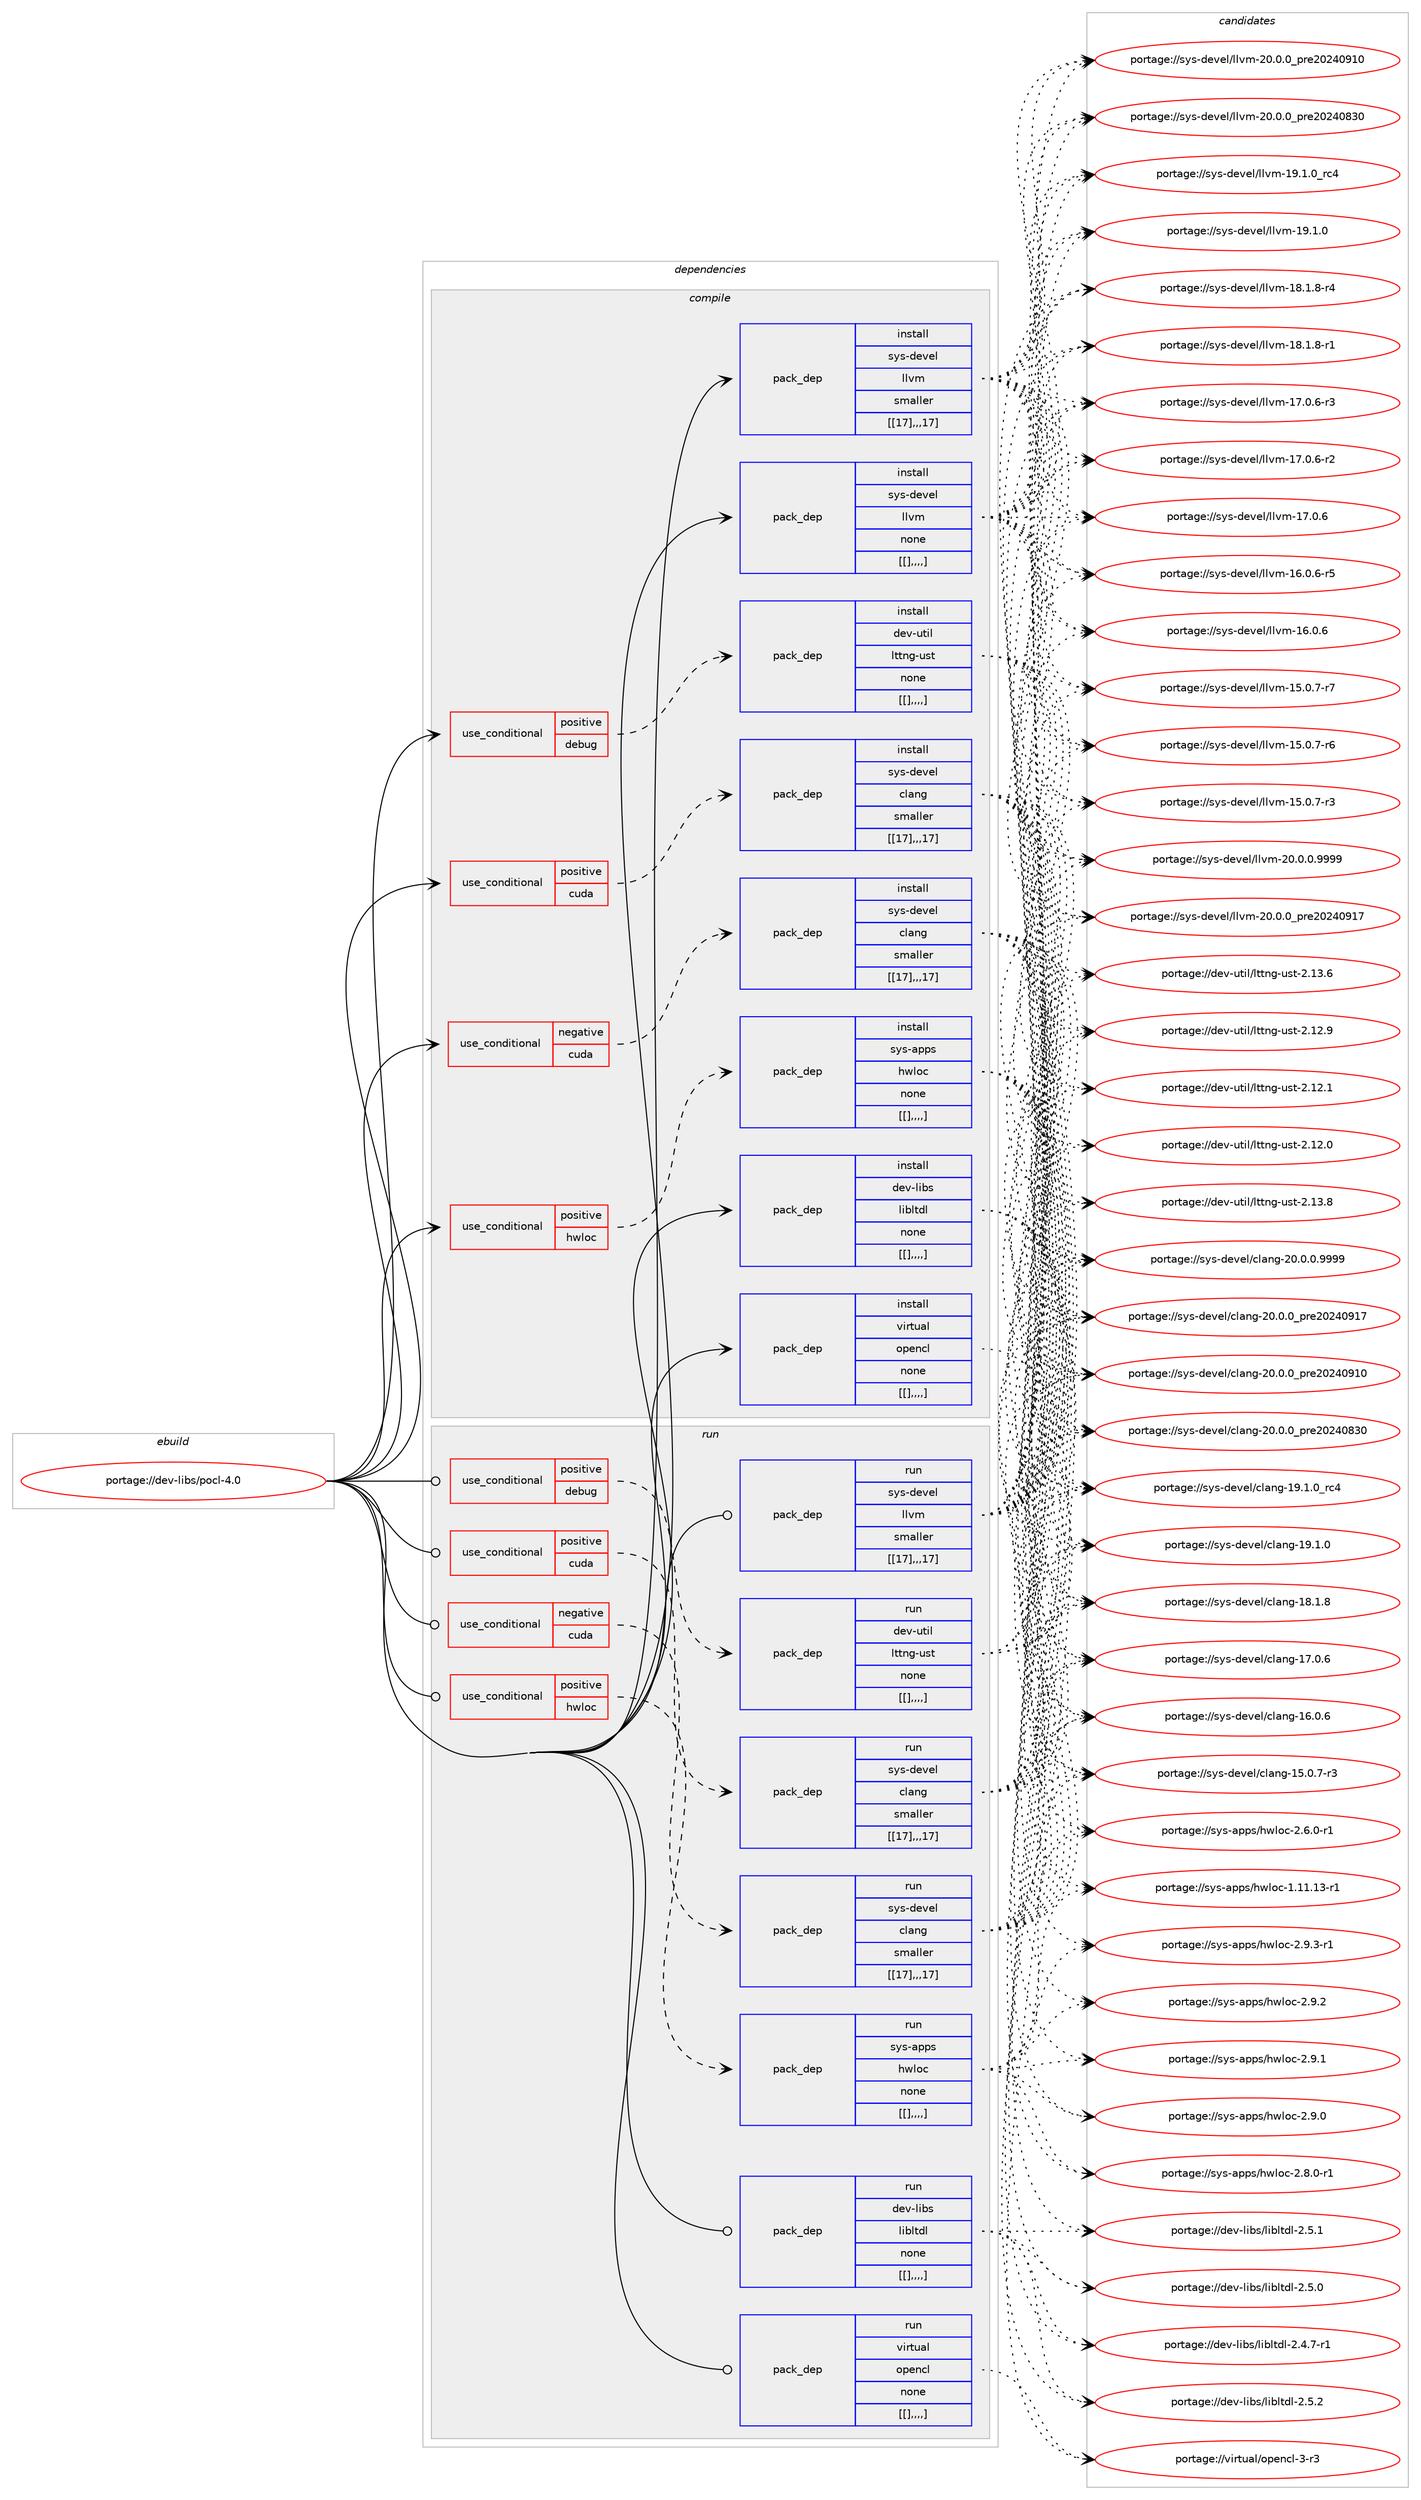 digraph prolog {

# *************
# Graph options
# *************

newrank=true;
concentrate=true;
compound=true;
graph [rankdir=LR,fontname=Helvetica,fontsize=10,ranksep=1.5];#, ranksep=2.5, nodesep=0.2];
edge  [arrowhead=vee];
node  [fontname=Helvetica,fontsize=10];

# **********
# The ebuild
# **********

subgraph cluster_leftcol {
color=gray;
label=<<i>ebuild</i>>;
id [label="portage://dev-libs/pocl-4.0", color=red, width=4, href="../dev-libs/pocl-4.0.svg"];
}

# ****************
# The dependencies
# ****************

subgraph cluster_midcol {
color=gray;
label=<<i>dependencies</i>>;
subgraph cluster_compile {
fillcolor="#eeeeee";
style=filled;
label=<<i>compile</i>>;
subgraph cond28749 {
dependency114341 [label=<<TABLE BORDER="0" CELLBORDER="1" CELLSPACING="0" CELLPADDING="4"><TR><TD ROWSPAN="3" CELLPADDING="10">use_conditional</TD></TR><TR><TD>negative</TD></TR><TR><TD>cuda</TD></TR></TABLE>>, shape=none, color=red];
subgraph pack84428 {
dependency114342 [label=<<TABLE BORDER="0" CELLBORDER="1" CELLSPACING="0" CELLPADDING="4" WIDTH="220"><TR><TD ROWSPAN="6" CELLPADDING="30">pack_dep</TD></TR><TR><TD WIDTH="110">install</TD></TR><TR><TD>sys-devel</TD></TR><TR><TD>clang</TD></TR><TR><TD>smaller</TD></TR><TR><TD>[[17],,,17]</TD></TR></TABLE>>, shape=none, color=blue];
}
dependency114341:e -> dependency114342:w [weight=20,style="dashed",arrowhead="vee"];
}
id:e -> dependency114341:w [weight=20,style="solid",arrowhead="vee"];
subgraph cond28750 {
dependency114343 [label=<<TABLE BORDER="0" CELLBORDER="1" CELLSPACING="0" CELLPADDING="4"><TR><TD ROWSPAN="3" CELLPADDING="10">use_conditional</TD></TR><TR><TD>positive</TD></TR><TR><TD>cuda</TD></TR></TABLE>>, shape=none, color=red];
subgraph pack84429 {
dependency114344 [label=<<TABLE BORDER="0" CELLBORDER="1" CELLSPACING="0" CELLPADDING="4" WIDTH="220"><TR><TD ROWSPAN="6" CELLPADDING="30">pack_dep</TD></TR><TR><TD WIDTH="110">install</TD></TR><TR><TD>sys-devel</TD></TR><TR><TD>clang</TD></TR><TR><TD>smaller</TD></TR><TR><TD>[[17],,,17]</TD></TR></TABLE>>, shape=none, color=blue];
}
dependency114343:e -> dependency114344:w [weight=20,style="dashed",arrowhead="vee"];
}
id:e -> dependency114343:w [weight=20,style="solid",arrowhead="vee"];
subgraph cond28751 {
dependency114345 [label=<<TABLE BORDER="0" CELLBORDER="1" CELLSPACING="0" CELLPADDING="4"><TR><TD ROWSPAN="3" CELLPADDING="10">use_conditional</TD></TR><TR><TD>positive</TD></TR><TR><TD>debug</TD></TR></TABLE>>, shape=none, color=red];
subgraph pack84430 {
dependency114346 [label=<<TABLE BORDER="0" CELLBORDER="1" CELLSPACING="0" CELLPADDING="4" WIDTH="220"><TR><TD ROWSPAN="6" CELLPADDING="30">pack_dep</TD></TR><TR><TD WIDTH="110">install</TD></TR><TR><TD>dev-util</TD></TR><TR><TD>lttng-ust</TD></TR><TR><TD>none</TD></TR><TR><TD>[[],,,,]</TD></TR></TABLE>>, shape=none, color=blue];
}
dependency114345:e -> dependency114346:w [weight=20,style="dashed",arrowhead="vee"];
}
id:e -> dependency114345:w [weight=20,style="solid",arrowhead="vee"];
subgraph cond28752 {
dependency114347 [label=<<TABLE BORDER="0" CELLBORDER="1" CELLSPACING="0" CELLPADDING="4"><TR><TD ROWSPAN="3" CELLPADDING="10">use_conditional</TD></TR><TR><TD>positive</TD></TR><TR><TD>hwloc</TD></TR></TABLE>>, shape=none, color=red];
subgraph pack84431 {
dependency114348 [label=<<TABLE BORDER="0" CELLBORDER="1" CELLSPACING="0" CELLPADDING="4" WIDTH="220"><TR><TD ROWSPAN="6" CELLPADDING="30">pack_dep</TD></TR><TR><TD WIDTH="110">install</TD></TR><TR><TD>sys-apps</TD></TR><TR><TD>hwloc</TD></TR><TR><TD>none</TD></TR><TR><TD>[[],,,,]</TD></TR></TABLE>>, shape=none, color=blue];
}
dependency114347:e -> dependency114348:w [weight=20,style="dashed",arrowhead="vee"];
}
id:e -> dependency114347:w [weight=20,style="solid",arrowhead="vee"];
subgraph pack84432 {
dependency114349 [label=<<TABLE BORDER="0" CELLBORDER="1" CELLSPACING="0" CELLPADDING="4" WIDTH="220"><TR><TD ROWSPAN="6" CELLPADDING="30">pack_dep</TD></TR><TR><TD WIDTH="110">install</TD></TR><TR><TD>dev-libs</TD></TR><TR><TD>libltdl</TD></TR><TR><TD>none</TD></TR><TR><TD>[[],,,,]</TD></TR></TABLE>>, shape=none, color=blue];
}
id:e -> dependency114349:w [weight=20,style="solid",arrowhead="vee"];
subgraph pack84433 {
dependency114350 [label=<<TABLE BORDER="0" CELLBORDER="1" CELLSPACING="0" CELLPADDING="4" WIDTH="220"><TR><TD ROWSPAN="6" CELLPADDING="30">pack_dep</TD></TR><TR><TD WIDTH="110">install</TD></TR><TR><TD>sys-devel</TD></TR><TR><TD>llvm</TD></TR><TR><TD>smaller</TD></TR><TR><TD>[[17],,,17]</TD></TR></TABLE>>, shape=none, color=blue];
}
id:e -> dependency114350:w [weight=20,style="solid",arrowhead="vee"];
subgraph pack84434 {
dependency114351 [label=<<TABLE BORDER="0" CELLBORDER="1" CELLSPACING="0" CELLPADDING="4" WIDTH="220"><TR><TD ROWSPAN="6" CELLPADDING="30">pack_dep</TD></TR><TR><TD WIDTH="110">install</TD></TR><TR><TD>virtual</TD></TR><TR><TD>opencl</TD></TR><TR><TD>none</TD></TR><TR><TD>[[],,,,]</TD></TR></TABLE>>, shape=none, color=blue];
}
id:e -> dependency114351:w [weight=20,style="solid",arrowhead="vee"];
subgraph pack84435 {
dependency114352 [label=<<TABLE BORDER="0" CELLBORDER="1" CELLSPACING="0" CELLPADDING="4" WIDTH="220"><TR><TD ROWSPAN="6" CELLPADDING="30">pack_dep</TD></TR><TR><TD WIDTH="110">install</TD></TR><TR><TD>sys-devel</TD></TR><TR><TD>llvm</TD></TR><TR><TD>none</TD></TR><TR><TD>[[],,,,]</TD></TR></TABLE>>, shape=none, color=blue];
}
id:e -> dependency114352:w [weight=20,style="solid",arrowhead="vee"];
}
subgraph cluster_compileandrun {
fillcolor="#eeeeee";
style=filled;
label=<<i>compile and run</i>>;
}
subgraph cluster_run {
fillcolor="#eeeeee";
style=filled;
label=<<i>run</i>>;
subgraph cond28753 {
dependency114353 [label=<<TABLE BORDER="0" CELLBORDER="1" CELLSPACING="0" CELLPADDING="4"><TR><TD ROWSPAN="3" CELLPADDING="10">use_conditional</TD></TR><TR><TD>negative</TD></TR><TR><TD>cuda</TD></TR></TABLE>>, shape=none, color=red];
subgraph pack84436 {
dependency114354 [label=<<TABLE BORDER="0" CELLBORDER="1" CELLSPACING="0" CELLPADDING="4" WIDTH="220"><TR><TD ROWSPAN="6" CELLPADDING="30">pack_dep</TD></TR><TR><TD WIDTH="110">run</TD></TR><TR><TD>sys-devel</TD></TR><TR><TD>clang</TD></TR><TR><TD>smaller</TD></TR><TR><TD>[[17],,,17]</TD></TR></TABLE>>, shape=none, color=blue];
}
dependency114353:e -> dependency114354:w [weight=20,style="dashed",arrowhead="vee"];
}
id:e -> dependency114353:w [weight=20,style="solid",arrowhead="odot"];
subgraph cond28754 {
dependency114355 [label=<<TABLE BORDER="0" CELLBORDER="1" CELLSPACING="0" CELLPADDING="4"><TR><TD ROWSPAN="3" CELLPADDING="10">use_conditional</TD></TR><TR><TD>positive</TD></TR><TR><TD>cuda</TD></TR></TABLE>>, shape=none, color=red];
subgraph pack84437 {
dependency114356 [label=<<TABLE BORDER="0" CELLBORDER="1" CELLSPACING="0" CELLPADDING="4" WIDTH="220"><TR><TD ROWSPAN="6" CELLPADDING="30">pack_dep</TD></TR><TR><TD WIDTH="110">run</TD></TR><TR><TD>sys-devel</TD></TR><TR><TD>clang</TD></TR><TR><TD>smaller</TD></TR><TR><TD>[[17],,,17]</TD></TR></TABLE>>, shape=none, color=blue];
}
dependency114355:e -> dependency114356:w [weight=20,style="dashed",arrowhead="vee"];
}
id:e -> dependency114355:w [weight=20,style="solid",arrowhead="odot"];
subgraph cond28755 {
dependency114357 [label=<<TABLE BORDER="0" CELLBORDER="1" CELLSPACING="0" CELLPADDING="4"><TR><TD ROWSPAN="3" CELLPADDING="10">use_conditional</TD></TR><TR><TD>positive</TD></TR><TR><TD>debug</TD></TR></TABLE>>, shape=none, color=red];
subgraph pack84438 {
dependency114358 [label=<<TABLE BORDER="0" CELLBORDER="1" CELLSPACING="0" CELLPADDING="4" WIDTH="220"><TR><TD ROWSPAN="6" CELLPADDING="30">pack_dep</TD></TR><TR><TD WIDTH="110">run</TD></TR><TR><TD>dev-util</TD></TR><TR><TD>lttng-ust</TD></TR><TR><TD>none</TD></TR><TR><TD>[[],,,,]</TD></TR></TABLE>>, shape=none, color=blue];
}
dependency114357:e -> dependency114358:w [weight=20,style="dashed",arrowhead="vee"];
}
id:e -> dependency114357:w [weight=20,style="solid",arrowhead="odot"];
subgraph cond28756 {
dependency114359 [label=<<TABLE BORDER="0" CELLBORDER="1" CELLSPACING="0" CELLPADDING="4"><TR><TD ROWSPAN="3" CELLPADDING="10">use_conditional</TD></TR><TR><TD>positive</TD></TR><TR><TD>hwloc</TD></TR></TABLE>>, shape=none, color=red];
subgraph pack84439 {
dependency114360 [label=<<TABLE BORDER="0" CELLBORDER="1" CELLSPACING="0" CELLPADDING="4" WIDTH="220"><TR><TD ROWSPAN="6" CELLPADDING="30">pack_dep</TD></TR><TR><TD WIDTH="110">run</TD></TR><TR><TD>sys-apps</TD></TR><TR><TD>hwloc</TD></TR><TR><TD>none</TD></TR><TR><TD>[[],,,,]</TD></TR></TABLE>>, shape=none, color=blue];
}
dependency114359:e -> dependency114360:w [weight=20,style="dashed",arrowhead="vee"];
}
id:e -> dependency114359:w [weight=20,style="solid",arrowhead="odot"];
subgraph pack84440 {
dependency114361 [label=<<TABLE BORDER="0" CELLBORDER="1" CELLSPACING="0" CELLPADDING="4" WIDTH="220"><TR><TD ROWSPAN="6" CELLPADDING="30">pack_dep</TD></TR><TR><TD WIDTH="110">run</TD></TR><TR><TD>dev-libs</TD></TR><TR><TD>libltdl</TD></TR><TR><TD>none</TD></TR><TR><TD>[[],,,,]</TD></TR></TABLE>>, shape=none, color=blue];
}
id:e -> dependency114361:w [weight=20,style="solid",arrowhead="odot"];
subgraph pack84441 {
dependency114362 [label=<<TABLE BORDER="0" CELLBORDER="1" CELLSPACING="0" CELLPADDING="4" WIDTH="220"><TR><TD ROWSPAN="6" CELLPADDING="30">pack_dep</TD></TR><TR><TD WIDTH="110">run</TD></TR><TR><TD>sys-devel</TD></TR><TR><TD>llvm</TD></TR><TR><TD>smaller</TD></TR><TR><TD>[[17],,,17]</TD></TR></TABLE>>, shape=none, color=blue];
}
id:e -> dependency114362:w [weight=20,style="solid",arrowhead="odot"];
subgraph pack84442 {
dependency114363 [label=<<TABLE BORDER="0" CELLBORDER="1" CELLSPACING="0" CELLPADDING="4" WIDTH="220"><TR><TD ROWSPAN="6" CELLPADDING="30">pack_dep</TD></TR><TR><TD WIDTH="110">run</TD></TR><TR><TD>virtual</TD></TR><TR><TD>opencl</TD></TR><TR><TD>none</TD></TR><TR><TD>[[],,,,]</TD></TR></TABLE>>, shape=none, color=blue];
}
id:e -> dependency114363:w [weight=20,style="solid",arrowhead="odot"];
}
}

# **************
# The candidates
# **************

subgraph cluster_choices {
rank=same;
color=gray;
label=<<i>candidates</i>>;

subgraph choice84428 {
color=black;
nodesep=1;
choice11512111545100101118101108479910897110103455048464846484657575757 [label="portage://sys-devel/clang-20.0.0.9999", color=red, width=4,href="../sys-devel/clang-20.0.0.9999.svg"];
choice1151211154510010111810110847991089711010345504846484648951121141015048505248574955 [label="portage://sys-devel/clang-20.0.0_pre20240917", color=red, width=4,href="../sys-devel/clang-20.0.0_pre20240917.svg"];
choice1151211154510010111810110847991089711010345504846484648951121141015048505248574948 [label="portage://sys-devel/clang-20.0.0_pre20240910", color=red, width=4,href="../sys-devel/clang-20.0.0_pre20240910.svg"];
choice1151211154510010111810110847991089711010345504846484648951121141015048505248565148 [label="portage://sys-devel/clang-20.0.0_pre20240830", color=red, width=4,href="../sys-devel/clang-20.0.0_pre20240830.svg"];
choice1151211154510010111810110847991089711010345495746494648951149952 [label="portage://sys-devel/clang-19.1.0_rc4", color=red, width=4,href="../sys-devel/clang-19.1.0_rc4.svg"];
choice1151211154510010111810110847991089711010345495746494648 [label="portage://sys-devel/clang-19.1.0", color=red, width=4,href="../sys-devel/clang-19.1.0.svg"];
choice1151211154510010111810110847991089711010345495646494656 [label="portage://sys-devel/clang-18.1.8", color=red, width=4,href="../sys-devel/clang-18.1.8.svg"];
choice1151211154510010111810110847991089711010345495546484654 [label="portage://sys-devel/clang-17.0.6", color=red, width=4,href="../sys-devel/clang-17.0.6.svg"];
choice1151211154510010111810110847991089711010345495446484654 [label="portage://sys-devel/clang-16.0.6", color=red, width=4,href="../sys-devel/clang-16.0.6.svg"];
choice11512111545100101118101108479910897110103454953464846554511451 [label="portage://sys-devel/clang-15.0.7-r3", color=red, width=4,href="../sys-devel/clang-15.0.7-r3.svg"];
dependency114342:e -> choice11512111545100101118101108479910897110103455048464846484657575757:w [style=dotted,weight="100"];
dependency114342:e -> choice1151211154510010111810110847991089711010345504846484648951121141015048505248574955:w [style=dotted,weight="100"];
dependency114342:e -> choice1151211154510010111810110847991089711010345504846484648951121141015048505248574948:w [style=dotted,weight="100"];
dependency114342:e -> choice1151211154510010111810110847991089711010345504846484648951121141015048505248565148:w [style=dotted,weight="100"];
dependency114342:e -> choice1151211154510010111810110847991089711010345495746494648951149952:w [style=dotted,weight="100"];
dependency114342:e -> choice1151211154510010111810110847991089711010345495746494648:w [style=dotted,weight="100"];
dependency114342:e -> choice1151211154510010111810110847991089711010345495646494656:w [style=dotted,weight="100"];
dependency114342:e -> choice1151211154510010111810110847991089711010345495546484654:w [style=dotted,weight="100"];
dependency114342:e -> choice1151211154510010111810110847991089711010345495446484654:w [style=dotted,weight="100"];
dependency114342:e -> choice11512111545100101118101108479910897110103454953464846554511451:w [style=dotted,weight="100"];
}
subgraph choice84429 {
color=black;
nodesep=1;
choice11512111545100101118101108479910897110103455048464846484657575757 [label="portage://sys-devel/clang-20.0.0.9999", color=red, width=4,href="../sys-devel/clang-20.0.0.9999.svg"];
choice1151211154510010111810110847991089711010345504846484648951121141015048505248574955 [label="portage://sys-devel/clang-20.0.0_pre20240917", color=red, width=4,href="../sys-devel/clang-20.0.0_pre20240917.svg"];
choice1151211154510010111810110847991089711010345504846484648951121141015048505248574948 [label="portage://sys-devel/clang-20.0.0_pre20240910", color=red, width=4,href="../sys-devel/clang-20.0.0_pre20240910.svg"];
choice1151211154510010111810110847991089711010345504846484648951121141015048505248565148 [label="portage://sys-devel/clang-20.0.0_pre20240830", color=red, width=4,href="../sys-devel/clang-20.0.0_pre20240830.svg"];
choice1151211154510010111810110847991089711010345495746494648951149952 [label="portage://sys-devel/clang-19.1.0_rc4", color=red, width=4,href="../sys-devel/clang-19.1.0_rc4.svg"];
choice1151211154510010111810110847991089711010345495746494648 [label="portage://sys-devel/clang-19.1.0", color=red, width=4,href="../sys-devel/clang-19.1.0.svg"];
choice1151211154510010111810110847991089711010345495646494656 [label="portage://sys-devel/clang-18.1.8", color=red, width=4,href="../sys-devel/clang-18.1.8.svg"];
choice1151211154510010111810110847991089711010345495546484654 [label="portage://sys-devel/clang-17.0.6", color=red, width=4,href="../sys-devel/clang-17.0.6.svg"];
choice1151211154510010111810110847991089711010345495446484654 [label="portage://sys-devel/clang-16.0.6", color=red, width=4,href="../sys-devel/clang-16.0.6.svg"];
choice11512111545100101118101108479910897110103454953464846554511451 [label="portage://sys-devel/clang-15.0.7-r3", color=red, width=4,href="../sys-devel/clang-15.0.7-r3.svg"];
dependency114344:e -> choice11512111545100101118101108479910897110103455048464846484657575757:w [style=dotted,weight="100"];
dependency114344:e -> choice1151211154510010111810110847991089711010345504846484648951121141015048505248574955:w [style=dotted,weight="100"];
dependency114344:e -> choice1151211154510010111810110847991089711010345504846484648951121141015048505248574948:w [style=dotted,weight="100"];
dependency114344:e -> choice1151211154510010111810110847991089711010345504846484648951121141015048505248565148:w [style=dotted,weight="100"];
dependency114344:e -> choice1151211154510010111810110847991089711010345495746494648951149952:w [style=dotted,weight="100"];
dependency114344:e -> choice1151211154510010111810110847991089711010345495746494648:w [style=dotted,weight="100"];
dependency114344:e -> choice1151211154510010111810110847991089711010345495646494656:w [style=dotted,weight="100"];
dependency114344:e -> choice1151211154510010111810110847991089711010345495546484654:w [style=dotted,weight="100"];
dependency114344:e -> choice1151211154510010111810110847991089711010345495446484654:w [style=dotted,weight="100"];
dependency114344:e -> choice11512111545100101118101108479910897110103454953464846554511451:w [style=dotted,weight="100"];
}
subgraph choice84430 {
color=black;
nodesep=1;
choice10010111845117116105108471081161161101034511711511645504649514656 [label="portage://dev-util/lttng-ust-2.13.8", color=red, width=4,href="../dev-util/lttng-ust-2.13.8.svg"];
choice10010111845117116105108471081161161101034511711511645504649514654 [label="portage://dev-util/lttng-ust-2.13.6", color=red, width=4,href="../dev-util/lttng-ust-2.13.6.svg"];
choice10010111845117116105108471081161161101034511711511645504649504657 [label="portage://dev-util/lttng-ust-2.12.9", color=red, width=4,href="../dev-util/lttng-ust-2.12.9.svg"];
choice10010111845117116105108471081161161101034511711511645504649504649 [label="portage://dev-util/lttng-ust-2.12.1", color=red, width=4,href="../dev-util/lttng-ust-2.12.1.svg"];
choice10010111845117116105108471081161161101034511711511645504649504648 [label="portage://dev-util/lttng-ust-2.12.0", color=red, width=4,href="../dev-util/lttng-ust-2.12.0.svg"];
dependency114346:e -> choice10010111845117116105108471081161161101034511711511645504649514656:w [style=dotted,weight="100"];
dependency114346:e -> choice10010111845117116105108471081161161101034511711511645504649514654:w [style=dotted,weight="100"];
dependency114346:e -> choice10010111845117116105108471081161161101034511711511645504649504657:w [style=dotted,weight="100"];
dependency114346:e -> choice10010111845117116105108471081161161101034511711511645504649504649:w [style=dotted,weight="100"];
dependency114346:e -> choice10010111845117116105108471081161161101034511711511645504649504648:w [style=dotted,weight="100"];
}
subgraph choice84431 {
color=black;
nodesep=1;
choice115121115459711211211547104119108111994550465746514511449 [label="portage://sys-apps/hwloc-2.9.3-r1", color=red, width=4,href="../sys-apps/hwloc-2.9.3-r1.svg"];
choice11512111545971121121154710411910811199455046574650 [label="portage://sys-apps/hwloc-2.9.2", color=red, width=4,href="../sys-apps/hwloc-2.9.2.svg"];
choice11512111545971121121154710411910811199455046574649 [label="portage://sys-apps/hwloc-2.9.1", color=red, width=4,href="../sys-apps/hwloc-2.9.1.svg"];
choice11512111545971121121154710411910811199455046574648 [label="portage://sys-apps/hwloc-2.9.0", color=red, width=4,href="../sys-apps/hwloc-2.9.0.svg"];
choice115121115459711211211547104119108111994550465646484511449 [label="portage://sys-apps/hwloc-2.8.0-r1", color=red, width=4,href="../sys-apps/hwloc-2.8.0-r1.svg"];
choice115121115459711211211547104119108111994550465446484511449 [label="portage://sys-apps/hwloc-2.6.0-r1", color=red, width=4,href="../sys-apps/hwloc-2.6.0-r1.svg"];
choice1151211154597112112115471041191081119945494649494649514511449 [label="portage://sys-apps/hwloc-1.11.13-r1", color=red, width=4,href="../sys-apps/hwloc-1.11.13-r1.svg"];
dependency114348:e -> choice115121115459711211211547104119108111994550465746514511449:w [style=dotted,weight="100"];
dependency114348:e -> choice11512111545971121121154710411910811199455046574650:w [style=dotted,weight="100"];
dependency114348:e -> choice11512111545971121121154710411910811199455046574649:w [style=dotted,weight="100"];
dependency114348:e -> choice11512111545971121121154710411910811199455046574648:w [style=dotted,weight="100"];
dependency114348:e -> choice115121115459711211211547104119108111994550465646484511449:w [style=dotted,weight="100"];
dependency114348:e -> choice115121115459711211211547104119108111994550465446484511449:w [style=dotted,weight="100"];
dependency114348:e -> choice1151211154597112112115471041191081119945494649494649514511449:w [style=dotted,weight="100"];
}
subgraph choice84432 {
color=black;
nodesep=1;
choice10010111845108105981154710810598108116100108455046534650 [label="portage://dev-libs/libltdl-2.5.2", color=red, width=4,href="../dev-libs/libltdl-2.5.2.svg"];
choice10010111845108105981154710810598108116100108455046534649 [label="portage://dev-libs/libltdl-2.5.1", color=red, width=4,href="../dev-libs/libltdl-2.5.1.svg"];
choice10010111845108105981154710810598108116100108455046534648 [label="portage://dev-libs/libltdl-2.5.0", color=red, width=4,href="../dev-libs/libltdl-2.5.0.svg"];
choice100101118451081059811547108105981081161001084550465246554511449 [label="portage://dev-libs/libltdl-2.4.7-r1", color=red, width=4,href="../dev-libs/libltdl-2.4.7-r1.svg"];
dependency114349:e -> choice10010111845108105981154710810598108116100108455046534650:w [style=dotted,weight="100"];
dependency114349:e -> choice10010111845108105981154710810598108116100108455046534649:w [style=dotted,weight="100"];
dependency114349:e -> choice10010111845108105981154710810598108116100108455046534648:w [style=dotted,weight="100"];
dependency114349:e -> choice100101118451081059811547108105981081161001084550465246554511449:w [style=dotted,weight="100"];
}
subgraph choice84433 {
color=black;
nodesep=1;
choice1151211154510010111810110847108108118109455048464846484657575757 [label="portage://sys-devel/llvm-20.0.0.9999", color=red, width=4,href="../sys-devel/llvm-20.0.0.9999.svg"];
choice115121115451001011181011084710810811810945504846484648951121141015048505248574955 [label="portage://sys-devel/llvm-20.0.0_pre20240917", color=red, width=4,href="../sys-devel/llvm-20.0.0_pre20240917.svg"];
choice115121115451001011181011084710810811810945504846484648951121141015048505248574948 [label="portage://sys-devel/llvm-20.0.0_pre20240910", color=red, width=4,href="../sys-devel/llvm-20.0.0_pre20240910.svg"];
choice115121115451001011181011084710810811810945504846484648951121141015048505248565148 [label="portage://sys-devel/llvm-20.0.0_pre20240830", color=red, width=4,href="../sys-devel/llvm-20.0.0_pre20240830.svg"];
choice115121115451001011181011084710810811810945495746494648951149952 [label="portage://sys-devel/llvm-19.1.0_rc4", color=red, width=4,href="../sys-devel/llvm-19.1.0_rc4.svg"];
choice115121115451001011181011084710810811810945495746494648 [label="portage://sys-devel/llvm-19.1.0", color=red, width=4,href="../sys-devel/llvm-19.1.0.svg"];
choice1151211154510010111810110847108108118109454956464946564511452 [label="portage://sys-devel/llvm-18.1.8-r4", color=red, width=4,href="../sys-devel/llvm-18.1.8-r4.svg"];
choice1151211154510010111810110847108108118109454956464946564511449 [label="portage://sys-devel/llvm-18.1.8-r1", color=red, width=4,href="../sys-devel/llvm-18.1.8-r1.svg"];
choice1151211154510010111810110847108108118109454955464846544511451 [label="portage://sys-devel/llvm-17.0.6-r3", color=red, width=4,href="../sys-devel/llvm-17.0.6-r3.svg"];
choice1151211154510010111810110847108108118109454955464846544511450 [label="portage://sys-devel/llvm-17.0.6-r2", color=red, width=4,href="../sys-devel/llvm-17.0.6-r2.svg"];
choice115121115451001011181011084710810811810945495546484654 [label="portage://sys-devel/llvm-17.0.6", color=red, width=4,href="../sys-devel/llvm-17.0.6.svg"];
choice1151211154510010111810110847108108118109454954464846544511453 [label="portage://sys-devel/llvm-16.0.6-r5", color=red, width=4,href="../sys-devel/llvm-16.0.6-r5.svg"];
choice115121115451001011181011084710810811810945495446484654 [label="portage://sys-devel/llvm-16.0.6", color=red, width=4,href="../sys-devel/llvm-16.0.6.svg"];
choice1151211154510010111810110847108108118109454953464846554511455 [label="portage://sys-devel/llvm-15.0.7-r7", color=red, width=4,href="../sys-devel/llvm-15.0.7-r7.svg"];
choice1151211154510010111810110847108108118109454953464846554511454 [label="portage://sys-devel/llvm-15.0.7-r6", color=red, width=4,href="../sys-devel/llvm-15.0.7-r6.svg"];
choice1151211154510010111810110847108108118109454953464846554511451 [label="portage://sys-devel/llvm-15.0.7-r3", color=red, width=4,href="../sys-devel/llvm-15.0.7-r3.svg"];
dependency114350:e -> choice1151211154510010111810110847108108118109455048464846484657575757:w [style=dotted,weight="100"];
dependency114350:e -> choice115121115451001011181011084710810811810945504846484648951121141015048505248574955:w [style=dotted,weight="100"];
dependency114350:e -> choice115121115451001011181011084710810811810945504846484648951121141015048505248574948:w [style=dotted,weight="100"];
dependency114350:e -> choice115121115451001011181011084710810811810945504846484648951121141015048505248565148:w [style=dotted,weight="100"];
dependency114350:e -> choice115121115451001011181011084710810811810945495746494648951149952:w [style=dotted,weight="100"];
dependency114350:e -> choice115121115451001011181011084710810811810945495746494648:w [style=dotted,weight="100"];
dependency114350:e -> choice1151211154510010111810110847108108118109454956464946564511452:w [style=dotted,weight="100"];
dependency114350:e -> choice1151211154510010111810110847108108118109454956464946564511449:w [style=dotted,weight="100"];
dependency114350:e -> choice1151211154510010111810110847108108118109454955464846544511451:w [style=dotted,weight="100"];
dependency114350:e -> choice1151211154510010111810110847108108118109454955464846544511450:w [style=dotted,weight="100"];
dependency114350:e -> choice115121115451001011181011084710810811810945495546484654:w [style=dotted,weight="100"];
dependency114350:e -> choice1151211154510010111810110847108108118109454954464846544511453:w [style=dotted,weight="100"];
dependency114350:e -> choice115121115451001011181011084710810811810945495446484654:w [style=dotted,weight="100"];
dependency114350:e -> choice1151211154510010111810110847108108118109454953464846554511455:w [style=dotted,weight="100"];
dependency114350:e -> choice1151211154510010111810110847108108118109454953464846554511454:w [style=dotted,weight="100"];
dependency114350:e -> choice1151211154510010111810110847108108118109454953464846554511451:w [style=dotted,weight="100"];
}
subgraph choice84434 {
color=black;
nodesep=1;
choice11810511411611797108471111121011109910845514511451 [label="portage://virtual/opencl-3-r3", color=red, width=4,href="../virtual/opencl-3-r3.svg"];
dependency114351:e -> choice11810511411611797108471111121011109910845514511451:w [style=dotted,weight="100"];
}
subgraph choice84435 {
color=black;
nodesep=1;
choice1151211154510010111810110847108108118109455048464846484657575757 [label="portage://sys-devel/llvm-20.0.0.9999", color=red, width=4,href="../sys-devel/llvm-20.0.0.9999.svg"];
choice115121115451001011181011084710810811810945504846484648951121141015048505248574955 [label="portage://sys-devel/llvm-20.0.0_pre20240917", color=red, width=4,href="../sys-devel/llvm-20.0.0_pre20240917.svg"];
choice115121115451001011181011084710810811810945504846484648951121141015048505248574948 [label="portage://sys-devel/llvm-20.0.0_pre20240910", color=red, width=4,href="../sys-devel/llvm-20.0.0_pre20240910.svg"];
choice115121115451001011181011084710810811810945504846484648951121141015048505248565148 [label="portage://sys-devel/llvm-20.0.0_pre20240830", color=red, width=4,href="../sys-devel/llvm-20.0.0_pre20240830.svg"];
choice115121115451001011181011084710810811810945495746494648951149952 [label="portage://sys-devel/llvm-19.1.0_rc4", color=red, width=4,href="../sys-devel/llvm-19.1.0_rc4.svg"];
choice115121115451001011181011084710810811810945495746494648 [label="portage://sys-devel/llvm-19.1.0", color=red, width=4,href="../sys-devel/llvm-19.1.0.svg"];
choice1151211154510010111810110847108108118109454956464946564511452 [label="portage://sys-devel/llvm-18.1.8-r4", color=red, width=4,href="../sys-devel/llvm-18.1.8-r4.svg"];
choice1151211154510010111810110847108108118109454956464946564511449 [label="portage://sys-devel/llvm-18.1.8-r1", color=red, width=4,href="../sys-devel/llvm-18.1.8-r1.svg"];
choice1151211154510010111810110847108108118109454955464846544511451 [label="portage://sys-devel/llvm-17.0.6-r3", color=red, width=4,href="../sys-devel/llvm-17.0.6-r3.svg"];
choice1151211154510010111810110847108108118109454955464846544511450 [label="portage://sys-devel/llvm-17.0.6-r2", color=red, width=4,href="../sys-devel/llvm-17.0.6-r2.svg"];
choice115121115451001011181011084710810811810945495546484654 [label="portage://sys-devel/llvm-17.0.6", color=red, width=4,href="../sys-devel/llvm-17.0.6.svg"];
choice1151211154510010111810110847108108118109454954464846544511453 [label="portage://sys-devel/llvm-16.0.6-r5", color=red, width=4,href="../sys-devel/llvm-16.0.6-r5.svg"];
choice115121115451001011181011084710810811810945495446484654 [label="portage://sys-devel/llvm-16.0.6", color=red, width=4,href="../sys-devel/llvm-16.0.6.svg"];
choice1151211154510010111810110847108108118109454953464846554511455 [label="portage://sys-devel/llvm-15.0.7-r7", color=red, width=4,href="../sys-devel/llvm-15.0.7-r7.svg"];
choice1151211154510010111810110847108108118109454953464846554511454 [label="portage://sys-devel/llvm-15.0.7-r6", color=red, width=4,href="../sys-devel/llvm-15.0.7-r6.svg"];
choice1151211154510010111810110847108108118109454953464846554511451 [label="portage://sys-devel/llvm-15.0.7-r3", color=red, width=4,href="../sys-devel/llvm-15.0.7-r3.svg"];
dependency114352:e -> choice1151211154510010111810110847108108118109455048464846484657575757:w [style=dotted,weight="100"];
dependency114352:e -> choice115121115451001011181011084710810811810945504846484648951121141015048505248574955:w [style=dotted,weight="100"];
dependency114352:e -> choice115121115451001011181011084710810811810945504846484648951121141015048505248574948:w [style=dotted,weight="100"];
dependency114352:e -> choice115121115451001011181011084710810811810945504846484648951121141015048505248565148:w [style=dotted,weight="100"];
dependency114352:e -> choice115121115451001011181011084710810811810945495746494648951149952:w [style=dotted,weight="100"];
dependency114352:e -> choice115121115451001011181011084710810811810945495746494648:w [style=dotted,weight="100"];
dependency114352:e -> choice1151211154510010111810110847108108118109454956464946564511452:w [style=dotted,weight="100"];
dependency114352:e -> choice1151211154510010111810110847108108118109454956464946564511449:w [style=dotted,weight="100"];
dependency114352:e -> choice1151211154510010111810110847108108118109454955464846544511451:w [style=dotted,weight="100"];
dependency114352:e -> choice1151211154510010111810110847108108118109454955464846544511450:w [style=dotted,weight="100"];
dependency114352:e -> choice115121115451001011181011084710810811810945495546484654:w [style=dotted,weight="100"];
dependency114352:e -> choice1151211154510010111810110847108108118109454954464846544511453:w [style=dotted,weight="100"];
dependency114352:e -> choice115121115451001011181011084710810811810945495446484654:w [style=dotted,weight="100"];
dependency114352:e -> choice1151211154510010111810110847108108118109454953464846554511455:w [style=dotted,weight="100"];
dependency114352:e -> choice1151211154510010111810110847108108118109454953464846554511454:w [style=dotted,weight="100"];
dependency114352:e -> choice1151211154510010111810110847108108118109454953464846554511451:w [style=dotted,weight="100"];
}
subgraph choice84436 {
color=black;
nodesep=1;
choice11512111545100101118101108479910897110103455048464846484657575757 [label="portage://sys-devel/clang-20.0.0.9999", color=red, width=4,href="../sys-devel/clang-20.0.0.9999.svg"];
choice1151211154510010111810110847991089711010345504846484648951121141015048505248574955 [label="portage://sys-devel/clang-20.0.0_pre20240917", color=red, width=4,href="../sys-devel/clang-20.0.0_pre20240917.svg"];
choice1151211154510010111810110847991089711010345504846484648951121141015048505248574948 [label="portage://sys-devel/clang-20.0.0_pre20240910", color=red, width=4,href="../sys-devel/clang-20.0.0_pre20240910.svg"];
choice1151211154510010111810110847991089711010345504846484648951121141015048505248565148 [label="portage://sys-devel/clang-20.0.0_pre20240830", color=red, width=4,href="../sys-devel/clang-20.0.0_pre20240830.svg"];
choice1151211154510010111810110847991089711010345495746494648951149952 [label="portage://sys-devel/clang-19.1.0_rc4", color=red, width=4,href="../sys-devel/clang-19.1.0_rc4.svg"];
choice1151211154510010111810110847991089711010345495746494648 [label="portage://sys-devel/clang-19.1.0", color=red, width=4,href="../sys-devel/clang-19.1.0.svg"];
choice1151211154510010111810110847991089711010345495646494656 [label="portage://sys-devel/clang-18.1.8", color=red, width=4,href="../sys-devel/clang-18.1.8.svg"];
choice1151211154510010111810110847991089711010345495546484654 [label="portage://sys-devel/clang-17.0.6", color=red, width=4,href="../sys-devel/clang-17.0.6.svg"];
choice1151211154510010111810110847991089711010345495446484654 [label="portage://sys-devel/clang-16.0.6", color=red, width=4,href="../sys-devel/clang-16.0.6.svg"];
choice11512111545100101118101108479910897110103454953464846554511451 [label="portage://sys-devel/clang-15.0.7-r3", color=red, width=4,href="../sys-devel/clang-15.0.7-r3.svg"];
dependency114354:e -> choice11512111545100101118101108479910897110103455048464846484657575757:w [style=dotted,weight="100"];
dependency114354:e -> choice1151211154510010111810110847991089711010345504846484648951121141015048505248574955:w [style=dotted,weight="100"];
dependency114354:e -> choice1151211154510010111810110847991089711010345504846484648951121141015048505248574948:w [style=dotted,weight="100"];
dependency114354:e -> choice1151211154510010111810110847991089711010345504846484648951121141015048505248565148:w [style=dotted,weight="100"];
dependency114354:e -> choice1151211154510010111810110847991089711010345495746494648951149952:w [style=dotted,weight="100"];
dependency114354:e -> choice1151211154510010111810110847991089711010345495746494648:w [style=dotted,weight="100"];
dependency114354:e -> choice1151211154510010111810110847991089711010345495646494656:w [style=dotted,weight="100"];
dependency114354:e -> choice1151211154510010111810110847991089711010345495546484654:w [style=dotted,weight="100"];
dependency114354:e -> choice1151211154510010111810110847991089711010345495446484654:w [style=dotted,weight="100"];
dependency114354:e -> choice11512111545100101118101108479910897110103454953464846554511451:w [style=dotted,weight="100"];
}
subgraph choice84437 {
color=black;
nodesep=1;
choice11512111545100101118101108479910897110103455048464846484657575757 [label="portage://sys-devel/clang-20.0.0.9999", color=red, width=4,href="../sys-devel/clang-20.0.0.9999.svg"];
choice1151211154510010111810110847991089711010345504846484648951121141015048505248574955 [label="portage://sys-devel/clang-20.0.0_pre20240917", color=red, width=4,href="../sys-devel/clang-20.0.0_pre20240917.svg"];
choice1151211154510010111810110847991089711010345504846484648951121141015048505248574948 [label="portage://sys-devel/clang-20.0.0_pre20240910", color=red, width=4,href="../sys-devel/clang-20.0.0_pre20240910.svg"];
choice1151211154510010111810110847991089711010345504846484648951121141015048505248565148 [label="portage://sys-devel/clang-20.0.0_pre20240830", color=red, width=4,href="../sys-devel/clang-20.0.0_pre20240830.svg"];
choice1151211154510010111810110847991089711010345495746494648951149952 [label="portage://sys-devel/clang-19.1.0_rc4", color=red, width=4,href="../sys-devel/clang-19.1.0_rc4.svg"];
choice1151211154510010111810110847991089711010345495746494648 [label="portage://sys-devel/clang-19.1.0", color=red, width=4,href="../sys-devel/clang-19.1.0.svg"];
choice1151211154510010111810110847991089711010345495646494656 [label="portage://sys-devel/clang-18.1.8", color=red, width=4,href="../sys-devel/clang-18.1.8.svg"];
choice1151211154510010111810110847991089711010345495546484654 [label="portage://sys-devel/clang-17.0.6", color=red, width=4,href="../sys-devel/clang-17.0.6.svg"];
choice1151211154510010111810110847991089711010345495446484654 [label="portage://sys-devel/clang-16.0.6", color=red, width=4,href="../sys-devel/clang-16.0.6.svg"];
choice11512111545100101118101108479910897110103454953464846554511451 [label="portage://sys-devel/clang-15.0.7-r3", color=red, width=4,href="../sys-devel/clang-15.0.7-r3.svg"];
dependency114356:e -> choice11512111545100101118101108479910897110103455048464846484657575757:w [style=dotted,weight="100"];
dependency114356:e -> choice1151211154510010111810110847991089711010345504846484648951121141015048505248574955:w [style=dotted,weight="100"];
dependency114356:e -> choice1151211154510010111810110847991089711010345504846484648951121141015048505248574948:w [style=dotted,weight="100"];
dependency114356:e -> choice1151211154510010111810110847991089711010345504846484648951121141015048505248565148:w [style=dotted,weight="100"];
dependency114356:e -> choice1151211154510010111810110847991089711010345495746494648951149952:w [style=dotted,weight="100"];
dependency114356:e -> choice1151211154510010111810110847991089711010345495746494648:w [style=dotted,weight="100"];
dependency114356:e -> choice1151211154510010111810110847991089711010345495646494656:w [style=dotted,weight="100"];
dependency114356:e -> choice1151211154510010111810110847991089711010345495546484654:w [style=dotted,weight="100"];
dependency114356:e -> choice1151211154510010111810110847991089711010345495446484654:w [style=dotted,weight="100"];
dependency114356:e -> choice11512111545100101118101108479910897110103454953464846554511451:w [style=dotted,weight="100"];
}
subgraph choice84438 {
color=black;
nodesep=1;
choice10010111845117116105108471081161161101034511711511645504649514656 [label="portage://dev-util/lttng-ust-2.13.8", color=red, width=4,href="../dev-util/lttng-ust-2.13.8.svg"];
choice10010111845117116105108471081161161101034511711511645504649514654 [label="portage://dev-util/lttng-ust-2.13.6", color=red, width=4,href="../dev-util/lttng-ust-2.13.6.svg"];
choice10010111845117116105108471081161161101034511711511645504649504657 [label="portage://dev-util/lttng-ust-2.12.9", color=red, width=4,href="../dev-util/lttng-ust-2.12.9.svg"];
choice10010111845117116105108471081161161101034511711511645504649504649 [label="portage://dev-util/lttng-ust-2.12.1", color=red, width=4,href="../dev-util/lttng-ust-2.12.1.svg"];
choice10010111845117116105108471081161161101034511711511645504649504648 [label="portage://dev-util/lttng-ust-2.12.0", color=red, width=4,href="../dev-util/lttng-ust-2.12.0.svg"];
dependency114358:e -> choice10010111845117116105108471081161161101034511711511645504649514656:w [style=dotted,weight="100"];
dependency114358:e -> choice10010111845117116105108471081161161101034511711511645504649514654:w [style=dotted,weight="100"];
dependency114358:e -> choice10010111845117116105108471081161161101034511711511645504649504657:w [style=dotted,weight="100"];
dependency114358:e -> choice10010111845117116105108471081161161101034511711511645504649504649:w [style=dotted,weight="100"];
dependency114358:e -> choice10010111845117116105108471081161161101034511711511645504649504648:w [style=dotted,weight="100"];
}
subgraph choice84439 {
color=black;
nodesep=1;
choice115121115459711211211547104119108111994550465746514511449 [label="portage://sys-apps/hwloc-2.9.3-r1", color=red, width=4,href="../sys-apps/hwloc-2.9.3-r1.svg"];
choice11512111545971121121154710411910811199455046574650 [label="portage://sys-apps/hwloc-2.9.2", color=red, width=4,href="../sys-apps/hwloc-2.9.2.svg"];
choice11512111545971121121154710411910811199455046574649 [label="portage://sys-apps/hwloc-2.9.1", color=red, width=4,href="../sys-apps/hwloc-2.9.1.svg"];
choice11512111545971121121154710411910811199455046574648 [label="portage://sys-apps/hwloc-2.9.0", color=red, width=4,href="../sys-apps/hwloc-2.9.0.svg"];
choice115121115459711211211547104119108111994550465646484511449 [label="portage://sys-apps/hwloc-2.8.0-r1", color=red, width=4,href="../sys-apps/hwloc-2.8.0-r1.svg"];
choice115121115459711211211547104119108111994550465446484511449 [label="portage://sys-apps/hwloc-2.6.0-r1", color=red, width=4,href="../sys-apps/hwloc-2.6.0-r1.svg"];
choice1151211154597112112115471041191081119945494649494649514511449 [label="portage://sys-apps/hwloc-1.11.13-r1", color=red, width=4,href="../sys-apps/hwloc-1.11.13-r1.svg"];
dependency114360:e -> choice115121115459711211211547104119108111994550465746514511449:w [style=dotted,weight="100"];
dependency114360:e -> choice11512111545971121121154710411910811199455046574650:w [style=dotted,weight="100"];
dependency114360:e -> choice11512111545971121121154710411910811199455046574649:w [style=dotted,weight="100"];
dependency114360:e -> choice11512111545971121121154710411910811199455046574648:w [style=dotted,weight="100"];
dependency114360:e -> choice115121115459711211211547104119108111994550465646484511449:w [style=dotted,weight="100"];
dependency114360:e -> choice115121115459711211211547104119108111994550465446484511449:w [style=dotted,weight="100"];
dependency114360:e -> choice1151211154597112112115471041191081119945494649494649514511449:w [style=dotted,weight="100"];
}
subgraph choice84440 {
color=black;
nodesep=1;
choice10010111845108105981154710810598108116100108455046534650 [label="portage://dev-libs/libltdl-2.5.2", color=red, width=4,href="../dev-libs/libltdl-2.5.2.svg"];
choice10010111845108105981154710810598108116100108455046534649 [label="portage://dev-libs/libltdl-2.5.1", color=red, width=4,href="../dev-libs/libltdl-2.5.1.svg"];
choice10010111845108105981154710810598108116100108455046534648 [label="portage://dev-libs/libltdl-2.5.0", color=red, width=4,href="../dev-libs/libltdl-2.5.0.svg"];
choice100101118451081059811547108105981081161001084550465246554511449 [label="portage://dev-libs/libltdl-2.4.7-r1", color=red, width=4,href="../dev-libs/libltdl-2.4.7-r1.svg"];
dependency114361:e -> choice10010111845108105981154710810598108116100108455046534650:w [style=dotted,weight="100"];
dependency114361:e -> choice10010111845108105981154710810598108116100108455046534649:w [style=dotted,weight="100"];
dependency114361:e -> choice10010111845108105981154710810598108116100108455046534648:w [style=dotted,weight="100"];
dependency114361:e -> choice100101118451081059811547108105981081161001084550465246554511449:w [style=dotted,weight="100"];
}
subgraph choice84441 {
color=black;
nodesep=1;
choice1151211154510010111810110847108108118109455048464846484657575757 [label="portage://sys-devel/llvm-20.0.0.9999", color=red, width=4,href="../sys-devel/llvm-20.0.0.9999.svg"];
choice115121115451001011181011084710810811810945504846484648951121141015048505248574955 [label="portage://sys-devel/llvm-20.0.0_pre20240917", color=red, width=4,href="../sys-devel/llvm-20.0.0_pre20240917.svg"];
choice115121115451001011181011084710810811810945504846484648951121141015048505248574948 [label="portage://sys-devel/llvm-20.0.0_pre20240910", color=red, width=4,href="../sys-devel/llvm-20.0.0_pre20240910.svg"];
choice115121115451001011181011084710810811810945504846484648951121141015048505248565148 [label="portage://sys-devel/llvm-20.0.0_pre20240830", color=red, width=4,href="../sys-devel/llvm-20.0.0_pre20240830.svg"];
choice115121115451001011181011084710810811810945495746494648951149952 [label="portage://sys-devel/llvm-19.1.0_rc4", color=red, width=4,href="../sys-devel/llvm-19.1.0_rc4.svg"];
choice115121115451001011181011084710810811810945495746494648 [label="portage://sys-devel/llvm-19.1.0", color=red, width=4,href="../sys-devel/llvm-19.1.0.svg"];
choice1151211154510010111810110847108108118109454956464946564511452 [label="portage://sys-devel/llvm-18.1.8-r4", color=red, width=4,href="../sys-devel/llvm-18.1.8-r4.svg"];
choice1151211154510010111810110847108108118109454956464946564511449 [label="portage://sys-devel/llvm-18.1.8-r1", color=red, width=4,href="../sys-devel/llvm-18.1.8-r1.svg"];
choice1151211154510010111810110847108108118109454955464846544511451 [label="portage://sys-devel/llvm-17.0.6-r3", color=red, width=4,href="../sys-devel/llvm-17.0.6-r3.svg"];
choice1151211154510010111810110847108108118109454955464846544511450 [label="portage://sys-devel/llvm-17.0.6-r2", color=red, width=4,href="../sys-devel/llvm-17.0.6-r2.svg"];
choice115121115451001011181011084710810811810945495546484654 [label="portage://sys-devel/llvm-17.0.6", color=red, width=4,href="../sys-devel/llvm-17.0.6.svg"];
choice1151211154510010111810110847108108118109454954464846544511453 [label="portage://sys-devel/llvm-16.0.6-r5", color=red, width=4,href="../sys-devel/llvm-16.0.6-r5.svg"];
choice115121115451001011181011084710810811810945495446484654 [label="portage://sys-devel/llvm-16.0.6", color=red, width=4,href="../sys-devel/llvm-16.0.6.svg"];
choice1151211154510010111810110847108108118109454953464846554511455 [label="portage://sys-devel/llvm-15.0.7-r7", color=red, width=4,href="../sys-devel/llvm-15.0.7-r7.svg"];
choice1151211154510010111810110847108108118109454953464846554511454 [label="portage://sys-devel/llvm-15.0.7-r6", color=red, width=4,href="../sys-devel/llvm-15.0.7-r6.svg"];
choice1151211154510010111810110847108108118109454953464846554511451 [label="portage://sys-devel/llvm-15.0.7-r3", color=red, width=4,href="../sys-devel/llvm-15.0.7-r3.svg"];
dependency114362:e -> choice1151211154510010111810110847108108118109455048464846484657575757:w [style=dotted,weight="100"];
dependency114362:e -> choice115121115451001011181011084710810811810945504846484648951121141015048505248574955:w [style=dotted,weight="100"];
dependency114362:e -> choice115121115451001011181011084710810811810945504846484648951121141015048505248574948:w [style=dotted,weight="100"];
dependency114362:e -> choice115121115451001011181011084710810811810945504846484648951121141015048505248565148:w [style=dotted,weight="100"];
dependency114362:e -> choice115121115451001011181011084710810811810945495746494648951149952:w [style=dotted,weight="100"];
dependency114362:e -> choice115121115451001011181011084710810811810945495746494648:w [style=dotted,weight="100"];
dependency114362:e -> choice1151211154510010111810110847108108118109454956464946564511452:w [style=dotted,weight="100"];
dependency114362:e -> choice1151211154510010111810110847108108118109454956464946564511449:w [style=dotted,weight="100"];
dependency114362:e -> choice1151211154510010111810110847108108118109454955464846544511451:w [style=dotted,weight="100"];
dependency114362:e -> choice1151211154510010111810110847108108118109454955464846544511450:w [style=dotted,weight="100"];
dependency114362:e -> choice115121115451001011181011084710810811810945495546484654:w [style=dotted,weight="100"];
dependency114362:e -> choice1151211154510010111810110847108108118109454954464846544511453:w [style=dotted,weight="100"];
dependency114362:e -> choice115121115451001011181011084710810811810945495446484654:w [style=dotted,weight="100"];
dependency114362:e -> choice1151211154510010111810110847108108118109454953464846554511455:w [style=dotted,weight="100"];
dependency114362:e -> choice1151211154510010111810110847108108118109454953464846554511454:w [style=dotted,weight="100"];
dependency114362:e -> choice1151211154510010111810110847108108118109454953464846554511451:w [style=dotted,weight="100"];
}
subgraph choice84442 {
color=black;
nodesep=1;
choice11810511411611797108471111121011109910845514511451 [label="portage://virtual/opencl-3-r3", color=red, width=4,href="../virtual/opencl-3-r3.svg"];
dependency114363:e -> choice11810511411611797108471111121011109910845514511451:w [style=dotted,weight="100"];
}
}

}
